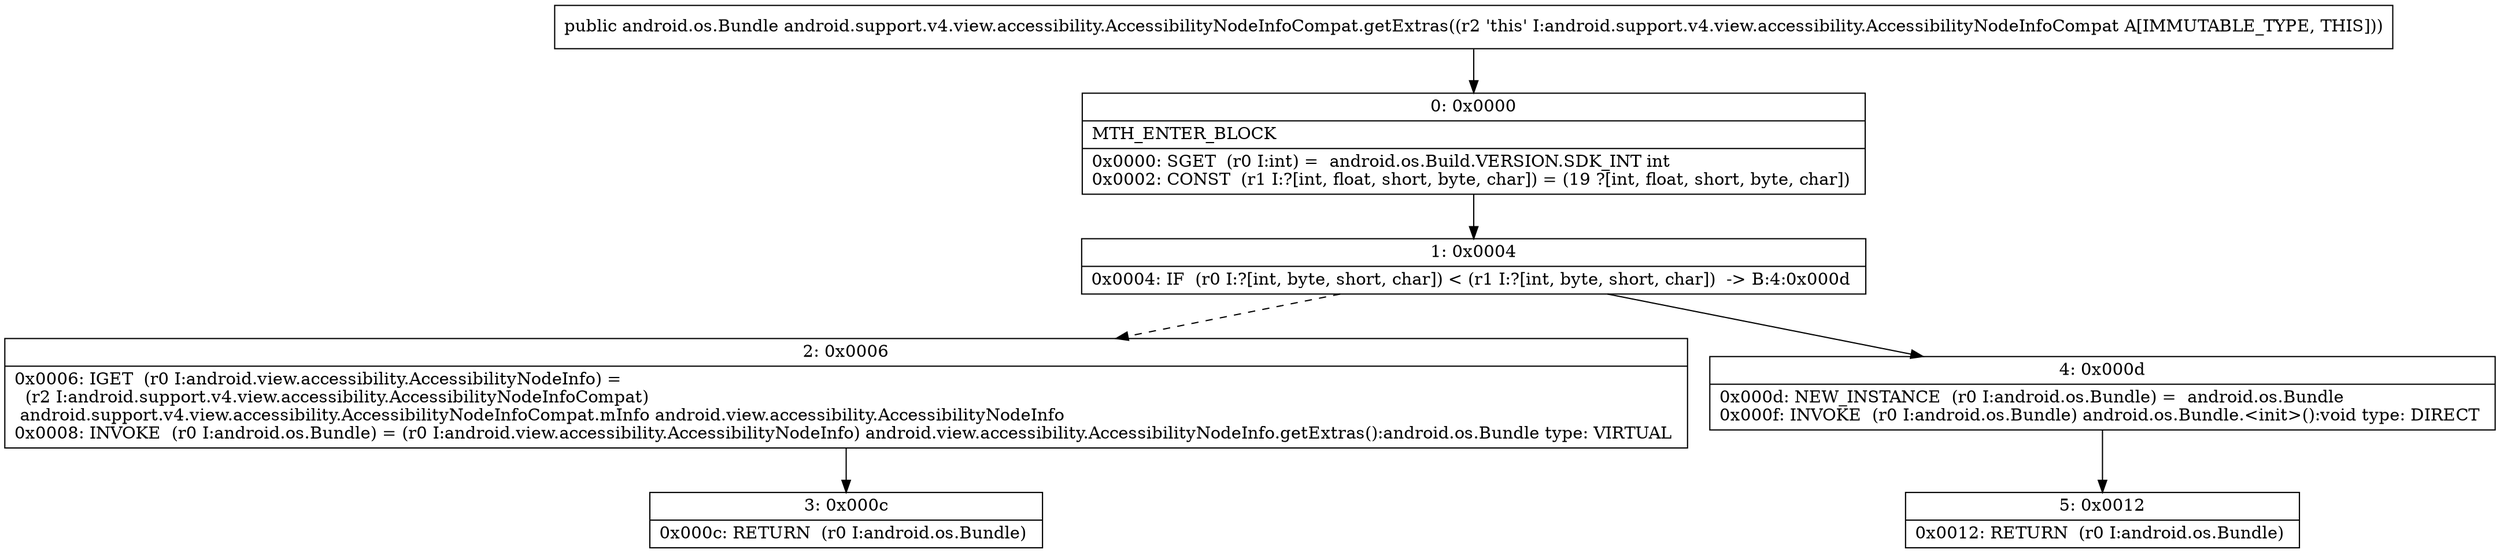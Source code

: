 digraph "CFG forandroid.support.v4.view.accessibility.AccessibilityNodeInfoCompat.getExtras()Landroid\/os\/Bundle;" {
Node_0 [shape=record,label="{0\:\ 0x0000|MTH_ENTER_BLOCK\l|0x0000: SGET  (r0 I:int) =  android.os.Build.VERSION.SDK_INT int \l0x0002: CONST  (r1 I:?[int, float, short, byte, char]) = (19 ?[int, float, short, byte, char]) \l}"];
Node_1 [shape=record,label="{1\:\ 0x0004|0x0004: IF  (r0 I:?[int, byte, short, char]) \< (r1 I:?[int, byte, short, char])  \-\> B:4:0x000d \l}"];
Node_2 [shape=record,label="{2\:\ 0x0006|0x0006: IGET  (r0 I:android.view.accessibility.AccessibilityNodeInfo) = \l  (r2 I:android.support.v4.view.accessibility.AccessibilityNodeInfoCompat)\l android.support.v4.view.accessibility.AccessibilityNodeInfoCompat.mInfo android.view.accessibility.AccessibilityNodeInfo \l0x0008: INVOKE  (r0 I:android.os.Bundle) = (r0 I:android.view.accessibility.AccessibilityNodeInfo) android.view.accessibility.AccessibilityNodeInfo.getExtras():android.os.Bundle type: VIRTUAL \l}"];
Node_3 [shape=record,label="{3\:\ 0x000c|0x000c: RETURN  (r0 I:android.os.Bundle) \l}"];
Node_4 [shape=record,label="{4\:\ 0x000d|0x000d: NEW_INSTANCE  (r0 I:android.os.Bundle) =  android.os.Bundle \l0x000f: INVOKE  (r0 I:android.os.Bundle) android.os.Bundle.\<init\>():void type: DIRECT \l}"];
Node_5 [shape=record,label="{5\:\ 0x0012|0x0012: RETURN  (r0 I:android.os.Bundle) \l}"];
MethodNode[shape=record,label="{public android.os.Bundle android.support.v4.view.accessibility.AccessibilityNodeInfoCompat.getExtras((r2 'this' I:android.support.v4.view.accessibility.AccessibilityNodeInfoCompat A[IMMUTABLE_TYPE, THIS])) }"];
MethodNode -> Node_0;
Node_0 -> Node_1;
Node_1 -> Node_2[style=dashed];
Node_1 -> Node_4;
Node_2 -> Node_3;
Node_4 -> Node_5;
}

